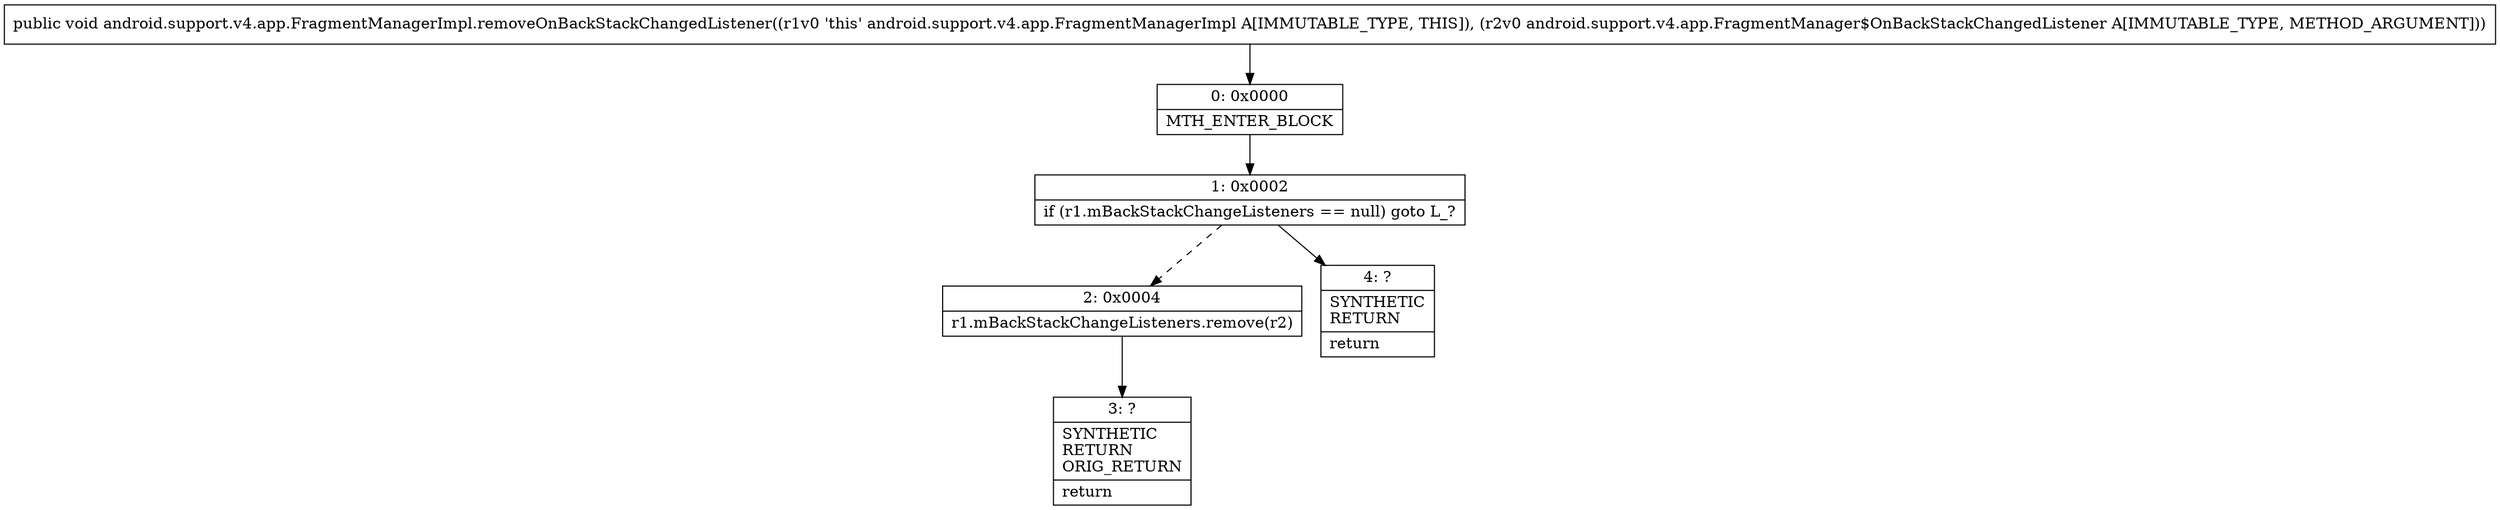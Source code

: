 digraph "CFG forandroid.support.v4.app.FragmentManagerImpl.removeOnBackStackChangedListener(Landroid\/support\/v4\/app\/FragmentManager$OnBackStackChangedListener;)V" {
Node_0 [shape=record,label="{0\:\ 0x0000|MTH_ENTER_BLOCK\l}"];
Node_1 [shape=record,label="{1\:\ 0x0002|if (r1.mBackStackChangeListeners == null) goto L_?\l}"];
Node_2 [shape=record,label="{2\:\ 0x0004|r1.mBackStackChangeListeners.remove(r2)\l}"];
Node_3 [shape=record,label="{3\:\ ?|SYNTHETIC\lRETURN\lORIG_RETURN\l|return\l}"];
Node_4 [shape=record,label="{4\:\ ?|SYNTHETIC\lRETURN\l|return\l}"];
MethodNode[shape=record,label="{public void android.support.v4.app.FragmentManagerImpl.removeOnBackStackChangedListener((r1v0 'this' android.support.v4.app.FragmentManagerImpl A[IMMUTABLE_TYPE, THIS]), (r2v0 android.support.v4.app.FragmentManager$OnBackStackChangedListener A[IMMUTABLE_TYPE, METHOD_ARGUMENT])) }"];
MethodNode -> Node_0;
Node_0 -> Node_1;
Node_1 -> Node_2[style=dashed];
Node_1 -> Node_4;
Node_2 -> Node_3;
}

